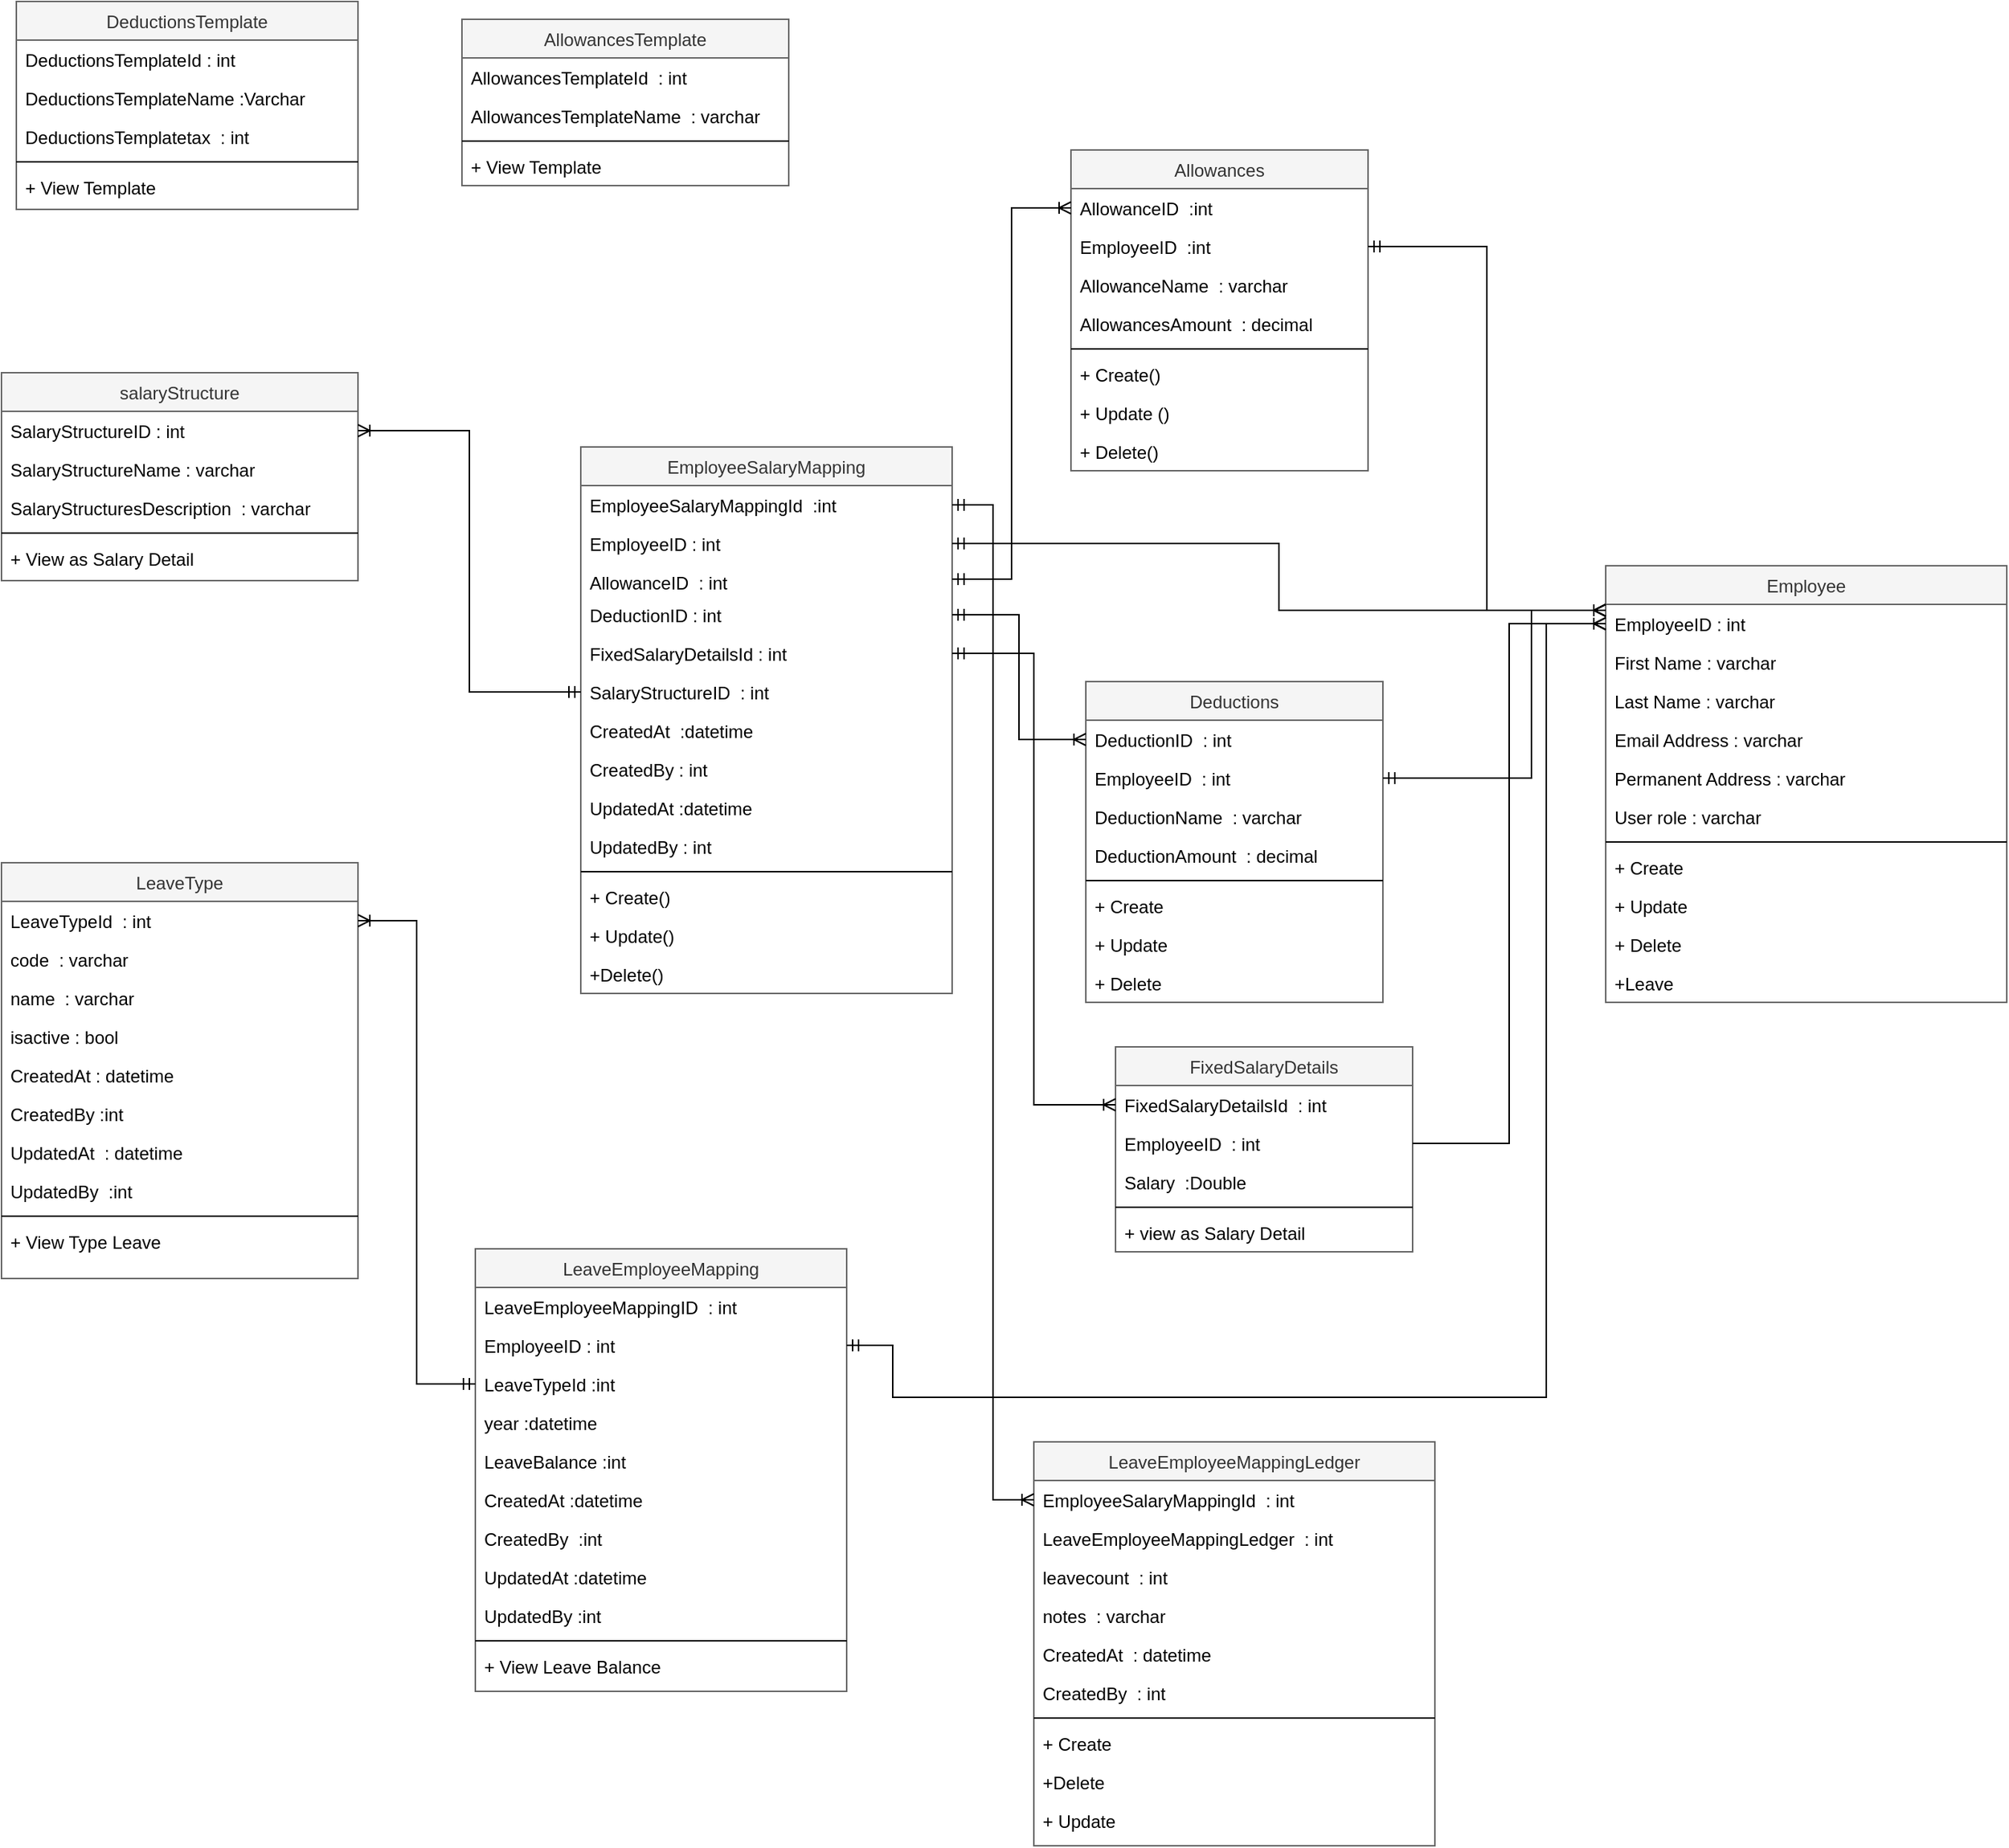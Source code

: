 <mxfile version="24.0.0" type="device">
  <diagram id="C5RBs43oDa-KdzZeNtuy" name="Page-1">
    <mxGraphModel dx="1247" dy="678" grid="1" gridSize="10" guides="1" tooltips="1" connect="1" arrows="1" fold="1" page="1" pageScale="1" pageWidth="827" pageHeight="1169" math="0" shadow="0">
      <root>
        <mxCell id="WIyWlLk6GJQsqaUBKTNV-0" />
        <mxCell id="WIyWlLk6GJQsqaUBKTNV-1" parent="WIyWlLk6GJQsqaUBKTNV-0" />
        <mxCell id="zkfFHV4jXpPFQw0GAbJ--0" value="Employee" style="swimlane;fontStyle=0;align=center;verticalAlign=top;childLayout=stackLayout;horizontal=1;startSize=26;horizontalStack=0;resizeParent=1;resizeLast=0;collapsible=1;marginBottom=0;rounded=0;shadow=0;strokeWidth=1;fillColor=#f5f5f5;fontColor=#333333;strokeColor=#666666;" parent="WIyWlLk6GJQsqaUBKTNV-1" vertex="1">
          <mxGeometry x="1160" y="400" width="270" height="294" as="geometry">
            <mxRectangle x="230" y="140" width="160" height="26" as="alternateBounds" />
          </mxGeometry>
        </mxCell>
        <mxCell id="zkfFHV4jXpPFQw0GAbJ--1" value="EmployeeID : int" style="text;align=left;verticalAlign=top;spacingLeft=4;spacingRight=4;overflow=hidden;rotatable=0;points=[[0,0.5],[1,0.5]];portConstraint=eastwest;" parent="zkfFHV4jXpPFQw0GAbJ--0" vertex="1">
          <mxGeometry y="26" width="270" height="26" as="geometry" />
        </mxCell>
        <mxCell id="zkfFHV4jXpPFQw0GAbJ--2" value="First Name : varchar" style="text;align=left;verticalAlign=top;spacingLeft=4;spacingRight=4;overflow=hidden;rotatable=0;points=[[0,0.5],[1,0.5]];portConstraint=eastwest;rounded=0;shadow=0;html=0;" parent="zkfFHV4jXpPFQw0GAbJ--0" vertex="1">
          <mxGeometry y="52" width="270" height="26" as="geometry" />
        </mxCell>
        <mxCell id="l7qwaDO7cJdVPo3V-h0B-66" value="Last Name : varchar" style="text;align=left;verticalAlign=top;spacingLeft=4;spacingRight=4;overflow=hidden;rotatable=0;points=[[0,0.5],[1,0.5]];portConstraint=eastwest;rounded=0;shadow=0;html=0;" parent="zkfFHV4jXpPFQw0GAbJ--0" vertex="1">
          <mxGeometry y="78" width="270" height="26" as="geometry" />
        </mxCell>
        <mxCell id="l7qwaDO7cJdVPo3V-h0B-56" value="Email Address : varchar" style="text;align=left;verticalAlign=top;spacingLeft=4;spacingRight=4;overflow=hidden;rotatable=0;points=[[0,0.5],[1,0.5]];portConstraint=eastwest;rounded=0;shadow=0;html=0;" parent="zkfFHV4jXpPFQw0GAbJ--0" vertex="1">
          <mxGeometry y="104" width="270" height="26" as="geometry" />
        </mxCell>
        <mxCell id="l7qwaDO7cJdVPo3V-h0B-57" value="Permanent Address : varchar" style="text;align=left;verticalAlign=top;spacingLeft=4;spacingRight=4;overflow=hidden;rotatable=0;points=[[0,0.5],[1,0.5]];portConstraint=eastwest;rounded=0;shadow=0;html=0;" parent="zkfFHV4jXpPFQw0GAbJ--0" vertex="1">
          <mxGeometry y="130" width="270" height="26" as="geometry" />
        </mxCell>
        <mxCell id="l7qwaDO7cJdVPo3V-h0B-58" value="User role : varchar" style="text;align=left;verticalAlign=top;spacingLeft=4;spacingRight=4;overflow=hidden;rotatable=0;points=[[0,0.5],[1,0.5]];portConstraint=eastwest;rounded=0;shadow=0;html=0;" parent="zkfFHV4jXpPFQw0GAbJ--0" vertex="1">
          <mxGeometry y="156" width="270" height="26" as="geometry" />
        </mxCell>
        <mxCell id="zkfFHV4jXpPFQw0GAbJ--4" value="" style="line;html=1;strokeWidth=1;align=left;verticalAlign=middle;spacingTop=-1;spacingLeft=3;spacingRight=3;rotatable=0;labelPosition=right;points=[];portConstraint=eastwest;" parent="zkfFHV4jXpPFQw0GAbJ--0" vertex="1">
          <mxGeometry y="182" width="270" height="8" as="geometry" />
        </mxCell>
        <mxCell id="UDZQQTCmkFuAUML0M9S1-17" value="+ Create" style="text;align=left;verticalAlign=top;spacingLeft=4;spacingRight=4;overflow=hidden;rotatable=0;points=[[0,0.5],[1,0.5]];portConstraint=eastwest;rounded=0;shadow=0;html=0;" vertex="1" parent="zkfFHV4jXpPFQw0GAbJ--0">
          <mxGeometry y="190" width="270" height="26" as="geometry" />
        </mxCell>
        <mxCell id="UDZQQTCmkFuAUML0M9S1-18" value="+ Update" style="text;align=left;verticalAlign=top;spacingLeft=4;spacingRight=4;overflow=hidden;rotatable=0;points=[[0,0.5],[1,0.5]];portConstraint=eastwest;rounded=0;shadow=0;html=0;" vertex="1" parent="zkfFHV4jXpPFQw0GAbJ--0">
          <mxGeometry y="216" width="270" height="26" as="geometry" />
        </mxCell>
        <mxCell id="UDZQQTCmkFuAUML0M9S1-19" value="+ Delete" style="text;align=left;verticalAlign=top;spacingLeft=4;spacingRight=4;overflow=hidden;rotatable=0;points=[[0,0.5],[1,0.5]];portConstraint=eastwest;rounded=0;shadow=0;html=0;" vertex="1" parent="zkfFHV4jXpPFQw0GAbJ--0">
          <mxGeometry y="242" width="270" height="26" as="geometry" />
        </mxCell>
        <mxCell id="UDZQQTCmkFuAUML0M9S1-20" value="+Leave" style="text;align=left;verticalAlign=top;spacingLeft=4;spacingRight=4;overflow=hidden;rotatable=0;points=[[0,0.5],[1,0.5]];portConstraint=eastwest;rounded=0;shadow=0;html=0;" vertex="1" parent="zkfFHV4jXpPFQw0GAbJ--0">
          <mxGeometry y="268" width="270" height="26" as="geometry" />
        </mxCell>
        <mxCell id="zkfFHV4jXpPFQw0GAbJ--6" value="salaryStructure" style="swimlane;fontStyle=0;align=center;verticalAlign=top;childLayout=stackLayout;horizontal=1;startSize=26;horizontalStack=0;resizeParent=1;resizeLast=0;collapsible=1;marginBottom=0;rounded=0;shadow=0;strokeWidth=1;fillColor=#f5f5f5;fontColor=#333333;strokeColor=#666666;" parent="WIyWlLk6GJQsqaUBKTNV-1" vertex="1">
          <mxGeometry x="80" y="270" width="240" height="140" as="geometry">
            <mxRectangle x="130" y="380" width="160" height="26" as="alternateBounds" />
          </mxGeometry>
        </mxCell>
        <mxCell id="zkfFHV4jXpPFQw0GAbJ--8" value="SalaryStructureID : int " style="text;align=left;verticalAlign=top;spacingLeft=4;spacingRight=4;overflow=hidden;rotatable=0;points=[[0,0.5],[1,0.5]];portConstraint=eastwest;rounded=0;shadow=0;html=0;" parent="zkfFHV4jXpPFQw0GAbJ--6" vertex="1">
          <mxGeometry y="26" width="240" height="26" as="geometry" />
        </mxCell>
        <mxCell id="l7qwaDO7cJdVPo3V-h0B-0" value="SalaryStructureName : varchar" style="text;align=left;verticalAlign=top;spacingLeft=4;spacingRight=4;overflow=hidden;rotatable=0;points=[[0,0.5],[1,0.5]];portConstraint=eastwest;rounded=0;shadow=0;html=0;" parent="zkfFHV4jXpPFQw0GAbJ--6" vertex="1">
          <mxGeometry y="52" width="240" height="26" as="geometry" />
        </mxCell>
        <mxCell id="l7qwaDO7cJdVPo3V-h0B-1" value="SalaryStructuresDescription  : varchar" style="text;align=left;verticalAlign=top;spacingLeft=4;spacingRight=4;overflow=hidden;rotatable=0;points=[[0,0.5],[1,0.5]];portConstraint=eastwest;rounded=0;shadow=0;html=0;" parent="zkfFHV4jXpPFQw0GAbJ--6" vertex="1">
          <mxGeometry y="78" width="240" height="26" as="geometry" />
        </mxCell>
        <mxCell id="zkfFHV4jXpPFQw0GAbJ--9" value="" style="line;html=1;strokeWidth=1;align=left;verticalAlign=middle;spacingTop=-1;spacingLeft=3;spacingRight=3;rotatable=0;labelPosition=right;points=[];portConstraint=eastwest;" parent="zkfFHV4jXpPFQw0GAbJ--6" vertex="1">
          <mxGeometry y="104" width="240" height="8" as="geometry" />
        </mxCell>
        <mxCell id="UDZQQTCmkFuAUML0M9S1-66" value="+ View as Salary Detail" style="text;align=left;verticalAlign=top;spacingLeft=4;spacingRight=4;overflow=hidden;rotatable=0;points=[[0,0.5],[1,0.5]];portConstraint=eastwest;rounded=0;shadow=0;html=0;" vertex="1" parent="zkfFHV4jXpPFQw0GAbJ--6">
          <mxGeometry y="112" width="240" height="26" as="geometry" />
        </mxCell>
        <mxCell id="zkfFHV4jXpPFQw0GAbJ--13" value="Allowances   " style="swimlane;fontStyle=0;align=center;verticalAlign=top;childLayout=stackLayout;horizontal=1;startSize=26;horizontalStack=0;resizeParent=1;resizeLast=0;collapsible=1;marginBottom=0;rounded=0;shadow=0;strokeWidth=1;fillColor=#f5f5f5;fontColor=#333333;strokeColor=#666666;" parent="WIyWlLk6GJQsqaUBKTNV-1" vertex="1">
          <mxGeometry x="800" y="120" width="200" height="216" as="geometry">
            <mxRectangle x="340" y="380" width="170" height="26" as="alternateBounds" />
          </mxGeometry>
        </mxCell>
        <mxCell id="zkfFHV4jXpPFQw0GAbJ--14" value="AllowanceID  :int" style="text;align=left;verticalAlign=top;spacingLeft=4;spacingRight=4;overflow=hidden;rotatable=0;points=[[0,0.5],[1,0.5]];portConstraint=eastwest;" parent="zkfFHV4jXpPFQw0GAbJ--13" vertex="1">
          <mxGeometry y="26" width="200" height="26" as="geometry" />
        </mxCell>
        <mxCell id="DMn0NqlIzRuPZ1gUSXcB-1" value="EmployeeID  :int" style="text;align=left;verticalAlign=top;spacingLeft=4;spacingRight=4;overflow=hidden;rotatable=0;points=[[0,0.5],[1,0.5]];portConstraint=eastwest;" parent="zkfFHV4jXpPFQw0GAbJ--13" vertex="1">
          <mxGeometry y="52" width="200" height="26" as="geometry" />
        </mxCell>
        <mxCell id="l7qwaDO7cJdVPo3V-h0B-2" value="AllowanceName  : varchar" style="text;align=left;verticalAlign=top;spacingLeft=4;spacingRight=4;overflow=hidden;rotatable=0;points=[[0,0.5],[1,0.5]];portConstraint=eastwest;" parent="zkfFHV4jXpPFQw0GAbJ--13" vertex="1">
          <mxGeometry y="78" width="200" height="26" as="geometry" />
        </mxCell>
        <mxCell id="l7qwaDO7cJdVPo3V-h0B-3" value="AllowancesAmount  : decimal" style="text;align=left;verticalAlign=top;spacingLeft=4;spacingRight=4;overflow=hidden;rotatable=0;points=[[0,0.5],[1,0.5]];portConstraint=eastwest;" parent="zkfFHV4jXpPFQw0GAbJ--13" vertex="1">
          <mxGeometry y="104" width="200" height="26" as="geometry" />
        </mxCell>
        <mxCell id="zkfFHV4jXpPFQw0GAbJ--15" value="" style="line;html=1;strokeWidth=1;align=left;verticalAlign=middle;spacingTop=-1;spacingLeft=3;spacingRight=3;rotatable=0;labelPosition=right;points=[];portConstraint=eastwest;" parent="zkfFHV4jXpPFQw0GAbJ--13" vertex="1">
          <mxGeometry y="130" width="200" height="8" as="geometry" />
        </mxCell>
        <mxCell id="UDZQQTCmkFuAUML0M9S1-22" value="+ Create()" style="text;align=left;verticalAlign=top;spacingLeft=4;spacingRight=4;overflow=hidden;rotatable=0;points=[[0,0.5],[1,0.5]];portConstraint=eastwest;" vertex="1" parent="zkfFHV4jXpPFQw0GAbJ--13">
          <mxGeometry y="138" width="200" height="26" as="geometry" />
        </mxCell>
        <mxCell id="UDZQQTCmkFuAUML0M9S1-64" value="+ Update ()" style="text;align=left;verticalAlign=top;spacingLeft=4;spacingRight=4;overflow=hidden;rotatable=0;points=[[0,0.5],[1,0.5]];portConstraint=eastwest;" vertex="1" parent="zkfFHV4jXpPFQw0GAbJ--13">
          <mxGeometry y="164" width="200" height="26" as="geometry" />
        </mxCell>
        <mxCell id="UDZQQTCmkFuAUML0M9S1-65" value="+ Delete()" style="text;align=left;verticalAlign=top;spacingLeft=4;spacingRight=4;overflow=hidden;rotatable=0;points=[[0,0.5],[1,0.5]];portConstraint=eastwest;" vertex="1" parent="zkfFHV4jXpPFQw0GAbJ--13">
          <mxGeometry y="190" width="200" height="26" as="geometry" />
        </mxCell>
        <mxCell id="zkfFHV4jXpPFQw0GAbJ--17" value="FixedSalaryDetails" style="swimlane;fontStyle=0;align=center;verticalAlign=top;childLayout=stackLayout;horizontal=1;startSize=26;horizontalStack=0;resizeParent=1;resizeLast=0;collapsible=1;marginBottom=0;rounded=0;shadow=0;strokeWidth=1;fillColor=#f5f5f5;fontColor=#333333;strokeColor=#666666;" parent="WIyWlLk6GJQsqaUBKTNV-1" vertex="1">
          <mxGeometry x="830" y="724" width="200" height="138" as="geometry">
            <mxRectangle x="550" y="140" width="160" height="26" as="alternateBounds" />
          </mxGeometry>
        </mxCell>
        <mxCell id="zkfFHV4jXpPFQw0GAbJ--18" value="FixedSalaryDetailsId  : int" style="text;align=left;verticalAlign=top;spacingLeft=4;spacingRight=4;overflow=hidden;rotatable=0;points=[[0,0.5],[1,0.5]];portConstraint=eastwest;" parent="zkfFHV4jXpPFQw0GAbJ--17" vertex="1">
          <mxGeometry y="26" width="200" height="26" as="geometry" />
        </mxCell>
        <mxCell id="zkfFHV4jXpPFQw0GAbJ--19" value="EmployeeID  : int" style="text;align=left;verticalAlign=top;spacingLeft=4;spacingRight=4;overflow=hidden;rotatable=0;points=[[0,0.5],[1,0.5]];portConstraint=eastwest;rounded=0;shadow=0;html=0;" parent="zkfFHV4jXpPFQw0GAbJ--17" vertex="1">
          <mxGeometry y="52" width="200" height="26" as="geometry" />
        </mxCell>
        <mxCell id="zkfFHV4jXpPFQw0GAbJ--20" value="Salary  :Double" style="text;align=left;verticalAlign=top;spacingLeft=4;spacingRight=4;overflow=hidden;rotatable=0;points=[[0,0.5],[1,0.5]];portConstraint=eastwest;rounded=0;shadow=0;html=0;" parent="zkfFHV4jXpPFQw0GAbJ--17" vertex="1">
          <mxGeometry y="78" width="200" height="26" as="geometry" />
        </mxCell>
        <mxCell id="zkfFHV4jXpPFQw0GAbJ--23" value="" style="line;html=1;strokeWidth=1;align=left;verticalAlign=middle;spacingTop=-1;spacingLeft=3;spacingRight=3;rotatable=0;labelPosition=right;points=[];portConstraint=eastwest;" parent="zkfFHV4jXpPFQw0GAbJ--17" vertex="1">
          <mxGeometry y="104" width="200" height="8" as="geometry" />
        </mxCell>
        <mxCell id="UDZQQTCmkFuAUML0M9S1-58" value="+ view as Salary Detail" style="text;align=left;verticalAlign=top;spacingLeft=4;spacingRight=4;overflow=hidden;rotatable=0;points=[[0,0.5],[1,0.5]];portConstraint=eastwest;rounded=0;shadow=0;html=0;" vertex="1" parent="zkfFHV4jXpPFQw0GAbJ--17">
          <mxGeometry y="112" width="200" height="26" as="geometry" />
        </mxCell>
        <mxCell id="DMn0NqlIzRuPZ1gUSXcB-2" value="AllowancesTemplate " style="swimlane;fontStyle=0;align=center;verticalAlign=top;childLayout=stackLayout;horizontal=1;startSize=26;horizontalStack=0;resizeParent=1;resizeLast=0;collapsible=1;marginBottom=0;rounded=0;shadow=0;strokeWidth=1;fillColor=#f5f5f5;fontColor=#333333;strokeColor=#666666;" parent="WIyWlLk6GJQsqaUBKTNV-1" vertex="1">
          <mxGeometry x="390" y="32" width="220" height="112" as="geometry">
            <mxRectangle x="340" y="380" width="170" height="26" as="alternateBounds" />
          </mxGeometry>
        </mxCell>
        <mxCell id="DMn0NqlIzRuPZ1gUSXcB-3" value="AllowancesTemplateId  : int" style="text;align=left;verticalAlign=top;spacingLeft=4;spacingRight=4;overflow=hidden;rotatable=0;points=[[0,0.5],[1,0.5]];portConstraint=eastwest;" parent="DMn0NqlIzRuPZ1gUSXcB-2" vertex="1">
          <mxGeometry y="26" width="220" height="26" as="geometry" />
        </mxCell>
        <mxCell id="DMn0NqlIzRuPZ1gUSXcB-5" value="AllowancesTemplateName  : varchar" style="text;align=left;verticalAlign=top;spacingLeft=4;spacingRight=4;overflow=hidden;rotatable=0;points=[[0,0.5],[1,0.5]];portConstraint=eastwest;" parent="DMn0NqlIzRuPZ1gUSXcB-2" vertex="1">
          <mxGeometry y="52" width="220" height="26" as="geometry" />
        </mxCell>
        <mxCell id="DMn0NqlIzRuPZ1gUSXcB-4" value="" style="line;html=1;strokeWidth=1;align=left;verticalAlign=middle;spacingTop=-1;spacingLeft=3;spacingRight=3;rotatable=0;labelPosition=right;points=[];portConstraint=eastwest;" parent="DMn0NqlIzRuPZ1gUSXcB-2" vertex="1">
          <mxGeometry y="78" width="220" height="8" as="geometry" />
        </mxCell>
        <mxCell id="UDZQQTCmkFuAUML0M9S1-29" value="+ View Template" style="text;align=left;verticalAlign=top;spacingLeft=4;spacingRight=4;overflow=hidden;rotatable=0;points=[[0,0.5],[1,0.5]];portConstraint=eastwest;" vertex="1" parent="DMn0NqlIzRuPZ1gUSXcB-2">
          <mxGeometry y="86" width="220" height="26" as="geometry" />
        </mxCell>
        <mxCell id="DMn0NqlIzRuPZ1gUSXcB-6" value="EmployeeSalaryMapping    " style="swimlane;fontStyle=0;align=center;verticalAlign=top;childLayout=stackLayout;horizontal=1;startSize=26;horizontalStack=0;resizeParent=1;resizeLast=0;collapsible=1;marginBottom=0;rounded=0;shadow=0;strokeWidth=1;fillColor=#f5f5f5;fontColor=#333333;strokeColor=#666666;" parent="WIyWlLk6GJQsqaUBKTNV-1" vertex="1">
          <mxGeometry x="470" y="320" width="250" height="368" as="geometry">
            <mxRectangle x="340" y="380" width="170" height="26" as="alternateBounds" />
          </mxGeometry>
        </mxCell>
        <mxCell id="DMn0NqlIzRuPZ1gUSXcB-7" value="EmployeeSalaryMappingId  :int" style="text;align=left;verticalAlign=top;spacingLeft=4;spacingRight=4;overflow=hidden;rotatable=0;points=[[0,0.5],[1,0.5]];portConstraint=eastwest;" parent="DMn0NqlIzRuPZ1gUSXcB-6" vertex="1">
          <mxGeometry y="26" width="250" height="26" as="geometry" />
        </mxCell>
        <mxCell id="DMn0NqlIzRuPZ1gUSXcB-9" value="EmployeeID : int" style="text;align=left;verticalAlign=top;spacingLeft=4;spacingRight=4;overflow=hidden;rotatable=0;points=[[0,0.5],[1,0.5]];portConstraint=eastwest;" parent="DMn0NqlIzRuPZ1gUSXcB-6" vertex="1">
          <mxGeometry y="52" width="250" height="26" as="geometry" />
        </mxCell>
        <mxCell id="l7qwaDO7cJdVPo3V-h0B-13" value="AllowanceID  : int" style="text;align=left;verticalAlign=top;spacingLeft=4;spacingRight=4;overflow=hidden;rotatable=0;points=[[0,0.5],[1,0.5]];portConstraint=eastwest;" parent="DMn0NqlIzRuPZ1gUSXcB-6" vertex="1">
          <mxGeometry y="78" width="250" height="22" as="geometry" />
        </mxCell>
        <mxCell id="l7qwaDO7cJdVPo3V-h0B-14" value="DeductionID : int" style="text;align=left;verticalAlign=top;spacingLeft=4;spacingRight=4;overflow=hidden;rotatable=0;points=[[0,0.5],[1,0.5]];portConstraint=eastwest;" parent="DMn0NqlIzRuPZ1gUSXcB-6" vertex="1">
          <mxGeometry y="100" width="250" height="26" as="geometry" />
        </mxCell>
        <mxCell id="l7qwaDO7cJdVPo3V-h0B-15" value="FixedSalaryDetailsId : int" style="text;align=left;verticalAlign=top;spacingLeft=4;spacingRight=4;overflow=hidden;rotatable=0;points=[[0,0.5],[1,0.5]];portConstraint=eastwest;" parent="DMn0NqlIzRuPZ1gUSXcB-6" vertex="1">
          <mxGeometry y="126" width="250" height="26" as="geometry" />
        </mxCell>
        <mxCell id="l7qwaDO7cJdVPo3V-h0B-16" value="SalaryStructureID  : int" style="text;align=left;verticalAlign=top;spacingLeft=4;spacingRight=4;overflow=hidden;rotatable=0;points=[[0,0.5],[1,0.5]];portConstraint=eastwest;" parent="DMn0NqlIzRuPZ1gUSXcB-6" vertex="1">
          <mxGeometry y="152" width="250" height="26" as="geometry" />
        </mxCell>
        <mxCell id="l7qwaDO7cJdVPo3V-h0B-17" value="CreatedAt  :datetime" style="text;align=left;verticalAlign=top;spacingLeft=4;spacingRight=4;overflow=hidden;rotatable=0;points=[[0,0.5],[1,0.5]];portConstraint=eastwest;" parent="DMn0NqlIzRuPZ1gUSXcB-6" vertex="1">
          <mxGeometry y="178" width="250" height="26" as="geometry" />
        </mxCell>
        <mxCell id="l7qwaDO7cJdVPo3V-h0B-18" value="CreatedBy : int" style="text;align=left;verticalAlign=top;spacingLeft=4;spacingRight=4;overflow=hidden;rotatable=0;points=[[0,0.5],[1,0.5]];portConstraint=eastwest;" parent="DMn0NqlIzRuPZ1gUSXcB-6" vertex="1">
          <mxGeometry y="204" width="250" height="26" as="geometry" />
        </mxCell>
        <mxCell id="l7qwaDO7cJdVPo3V-h0B-19" value="UpdatedAt :datetime" style="text;align=left;verticalAlign=top;spacingLeft=4;spacingRight=4;overflow=hidden;rotatable=0;points=[[0,0.5],[1,0.5]];portConstraint=eastwest;" parent="DMn0NqlIzRuPZ1gUSXcB-6" vertex="1">
          <mxGeometry y="230" width="250" height="26" as="geometry" />
        </mxCell>
        <mxCell id="l7qwaDO7cJdVPo3V-h0B-22" value="UpdatedBy : int" style="text;align=left;verticalAlign=top;spacingLeft=4;spacingRight=4;overflow=hidden;rotatable=0;points=[[0,0.5],[1,0.5]];portConstraint=eastwest;" parent="DMn0NqlIzRuPZ1gUSXcB-6" vertex="1">
          <mxGeometry y="256" width="250" height="26" as="geometry" />
        </mxCell>
        <mxCell id="DMn0NqlIzRuPZ1gUSXcB-8" value="" style="line;html=1;strokeWidth=1;align=left;verticalAlign=middle;spacingTop=-1;spacingLeft=3;spacingRight=3;rotatable=0;labelPosition=right;points=[];portConstraint=eastwest;" parent="DMn0NqlIzRuPZ1gUSXcB-6" vertex="1">
          <mxGeometry y="282" width="250" height="8" as="geometry" />
        </mxCell>
        <mxCell id="UDZQQTCmkFuAUML0M9S1-59" value="+ Create()" style="text;align=left;verticalAlign=top;spacingLeft=4;spacingRight=4;overflow=hidden;rotatable=0;points=[[0,0.5],[1,0.5]];portConstraint=eastwest;" vertex="1" parent="DMn0NqlIzRuPZ1gUSXcB-6">
          <mxGeometry y="290" width="250" height="26" as="geometry" />
        </mxCell>
        <mxCell id="UDZQQTCmkFuAUML0M9S1-60" value="+ Update() " style="text;align=left;verticalAlign=top;spacingLeft=4;spacingRight=4;overflow=hidden;rotatable=0;points=[[0,0.5],[1,0.5]];portConstraint=eastwest;" vertex="1" parent="DMn0NqlIzRuPZ1gUSXcB-6">
          <mxGeometry y="316" width="250" height="26" as="geometry" />
        </mxCell>
        <mxCell id="UDZQQTCmkFuAUML0M9S1-61" value="+Delete()" style="text;align=left;verticalAlign=top;spacingLeft=4;spacingRight=4;overflow=hidden;rotatable=0;points=[[0,0.5],[1,0.5]];portConstraint=eastwest;" vertex="1" parent="DMn0NqlIzRuPZ1gUSXcB-6">
          <mxGeometry y="342" width="250" height="26" as="geometry" />
        </mxCell>
        <mxCell id="DMn0NqlIzRuPZ1gUSXcB-14" value="DeductionsTemplate      " style="swimlane;fontStyle=0;align=center;verticalAlign=top;childLayout=stackLayout;horizontal=1;startSize=26;horizontalStack=0;resizeParent=1;resizeLast=0;collapsible=1;marginBottom=0;rounded=0;shadow=0;strokeWidth=1;fillColor=#f5f5f5;fontColor=#333333;strokeColor=#666666;" parent="WIyWlLk6GJQsqaUBKTNV-1" vertex="1">
          <mxGeometry x="90" y="20" width="230" height="140" as="geometry">
            <mxRectangle x="340" y="380" width="170" height="26" as="alternateBounds" />
          </mxGeometry>
        </mxCell>
        <mxCell id="DMn0NqlIzRuPZ1gUSXcB-15" value="DeductionsTemplateId : int " style="text;align=left;verticalAlign=top;spacingLeft=4;spacingRight=4;overflow=hidden;rotatable=0;points=[[0,0.5],[1,0.5]];portConstraint=eastwest;" parent="DMn0NqlIzRuPZ1gUSXcB-14" vertex="1">
          <mxGeometry y="26" width="230" height="26" as="geometry" />
        </mxCell>
        <mxCell id="DMn0NqlIzRuPZ1gUSXcB-17" value="DeductionsTemplateName :Varchar" style="text;align=left;verticalAlign=top;spacingLeft=4;spacingRight=4;overflow=hidden;rotatable=0;points=[[0,0.5],[1,0.5]];portConstraint=eastwest;" parent="DMn0NqlIzRuPZ1gUSXcB-14" vertex="1">
          <mxGeometry y="52" width="230" height="26" as="geometry" />
        </mxCell>
        <mxCell id="l7qwaDO7cJdVPo3V-h0B-24" value="DeductionsTemplatetax  : int " style="text;align=left;verticalAlign=top;spacingLeft=4;spacingRight=4;overflow=hidden;rotatable=0;points=[[0,0.5],[1,0.5]];portConstraint=eastwest;" parent="DMn0NqlIzRuPZ1gUSXcB-14" vertex="1">
          <mxGeometry y="78" width="230" height="26" as="geometry" />
        </mxCell>
        <mxCell id="DMn0NqlIzRuPZ1gUSXcB-16" value="" style="line;html=1;strokeWidth=1;align=left;verticalAlign=middle;spacingTop=-1;spacingLeft=3;spacingRight=3;rotatable=0;labelPosition=right;points=[];portConstraint=eastwest;" parent="DMn0NqlIzRuPZ1gUSXcB-14" vertex="1">
          <mxGeometry y="104" width="230" height="8" as="geometry" />
        </mxCell>
        <mxCell id="UDZQQTCmkFuAUML0M9S1-27" value="+ View Template" style="text;align=left;verticalAlign=top;spacingLeft=4;spacingRight=4;overflow=hidden;rotatable=0;points=[[0,0.5],[1,0.5]];portConstraint=eastwest;" vertex="1" parent="DMn0NqlIzRuPZ1gUSXcB-14">
          <mxGeometry y="112" width="230" height="26" as="geometry" />
        </mxCell>
        <mxCell id="DMn0NqlIzRuPZ1gUSXcB-18" value="LeaveType                " style="swimlane;fontStyle=0;align=center;verticalAlign=top;childLayout=stackLayout;horizontal=1;startSize=26;horizontalStack=0;resizeParent=1;resizeLast=0;collapsible=1;marginBottom=0;rounded=0;shadow=0;strokeWidth=1;fillColor=#f5f5f5;fontColor=#333333;strokeColor=#666666;" parent="WIyWlLk6GJQsqaUBKTNV-1" vertex="1">
          <mxGeometry x="80" y="600" width="240" height="280" as="geometry">
            <mxRectangle x="340" y="380" width="170" height="26" as="alternateBounds" />
          </mxGeometry>
        </mxCell>
        <mxCell id="DMn0NqlIzRuPZ1gUSXcB-19" value="LeaveTypeId  : int" style="text;align=left;verticalAlign=top;spacingLeft=4;spacingRight=4;overflow=hidden;rotatable=0;points=[[0,0.5],[1,0.5]];portConstraint=eastwest;" parent="DMn0NqlIzRuPZ1gUSXcB-18" vertex="1">
          <mxGeometry y="26" width="240" height="26" as="geometry" />
        </mxCell>
        <mxCell id="DMn0NqlIzRuPZ1gUSXcB-21" value="code  : varchar" style="text;align=left;verticalAlign=top;spacingLeft=4;spacingRight=4;overflow=hidden;rotatable=0;points=[[0,0.5],[1,0.5]];portConstraint=eastwest;" parent="DMn0NqlIzRuPZ1gUSXcB-18" vertex="1">
          <mxGeometry y="52" width="240" height="26" as="geometry" />
        </mxCell>
        <mxCell id="l7qwaDO7cJdVPo3V-h0B-26" value="name  : varchar" style="text;align=left;verticalAlign=top;spacingLeft=4;spacingRight=4;overflow=hidden;rotatable=0;points=[[0,0.5],[1,0.5]];portConstraint=eastwest;" parent="DMn0NqlIzRuPZ1gUSXcB-18" vertex="1">
          <mxGeometry y="78" width="240" height="26" as="geometry" />
        </mxCell>
        <mxCell id="l7qwaDO7cJdVPo3V-h0B-27" value="isactive : bool" style="text;align=left;verticalAlign=top;spacingLeft=4;spacingRight=4;overflow=hidden;rotatable=0;points=[[0,0.5],[1,0.5]];portConstraint=eastwest;" parent="DMn0NqlIzRuPZ1gUSXcB-18" vertex="1">
          <mxGeometry y="104" width="240" height="26" as="geometry" />
        </mxCell>
        <mxCell id="l7qwaDO7cJdVPo3V-h0B-28" value="CreatedAt : datetime" style="text;align=left;verticalAlign=top;spacingLeft=4;spacingRight=4;overflow=hidden;rotatable=0;points=[[0,0.5],[1,0.5]];portConstraint=eastwest;" parent="DMn0NqlIzRuPZ1gUSXcB-18" vertex="1">
          <mxGeometry y="130" width="240" height="26" as="geometry" />
        </mxCell>
        <mxCell id="l7qwaDO7cJdVPo3V-h0B-29" value="CreatedBy :int" style="text;align=left;verticalAlign=top;spacingLeft=4;spacingRight=4;overflow=hidden;rotatable=0;points=[[0,0.5],[1,0.5]];portConstraint=eastwest;" parent="DMn0NqlIzRuPZ1gUSXcB-18" vertex="1">
          <mxGeometry y="156" width="240" height="26" as="geometry" />
        </mxCell>
        <mxCell id="l7qwaDO7cJdVPo3V-h0B-30" value="UpdatedAt  : datetime" style="text;align=left;verticalAlign=top;spacingLeft=4;spacingRight=4;overflow=hidden;rotatable=0;points=[[0,0.5],[1,0.5]];portConstraint=eastwest;" parent="DMn0NqlIzRuPZ1gUSXcB-18" vertex="1">
          <mxGeometry y="182" width="240" height="26" as="geometry" />
        </mxCell>
        <mxCell id="l7qwaDO7cJdVPo3V-h0B-31" value="UpdatedBy  :int" style="text;align=left;verticalAlign=top;spacingLeft=4;spacingRight=4;overflow=hidden;rotatable=0;points=[[0,0.5],[1,0.5]];portConstraint=eastwest;" parent="DMn0NqlIzRuPZ1gUSXcB-18" vertex="1">
          <mxGeometry y="208" width="240" height="26" as="geometry" />
        </mxCell>
        <mxCell id="DMn0NqlIzRuPZ1gUSXcB-20" value="" style="line;html=1;strokeWidth=1;align=left;verticalAlign=middle;spacingTop=-1;spacingLeft=3;spacingRight=3;rotatable=0;labelPosition=right;points=[];portConstraint=eastwest;" parent="DMn0NqlIzRuPZ1gUSXcB-18" vertex="1">
          <mxGeometry y="234" width="240" height="8" as="geometry" />
        </mxCell>
        <mxCell id="UDZQQTCmkFuAUML0M9S1-42" value="+ View Type Leave" style="text;align=left;verticalAlign=top;spacingLeft=4;spacingRight=4;overflow=hidden;rotatable=0;points=[[0,0.5],[1,0.5]];portConstraint=eastwest;" vertex="1" parent="DMn0NqlIzRuPZ1gUSXcB-18">
          <mxGeometry y="242" width="240" height="26" as="geometry" />
        </mxCell>
        <mxCell id="DMn0NqlIzRuPZ1gUSXcB-22" value="LeaveEmployeeMapping " style="swimlane;fontStyle=0;align=center;verticalAlign=top;childLayout=stackLayout;horizontal=1;startSize=26;horizontalStack=0;resizeParent=1;resizeLast=0;collapsible=1;marginBottom=0;rounded=0;shadow=0;strokeWidth=1;fillColor=#f5f5f5;fontColor=#333333;strokeColor=#666666;" parent="WIyWlLk6GJQsqaUBKTNV-1" vertex="1">
          <mxGeometry x="399" y="860" width="250" height="298" as="geometry">
            <mxRectangle x="340" y="380" width="170" height="26" as="alternateBounds" />
          </mxGeometry>
        </mxCell>
        <mxCell id="DMn0NqlIzRuPZ1gUSXcB-23" value="LeaveEmployeeMappingID  : int" style="text;align=left;verticalAlign=top;spacingLeft=4;spacingRight=4;overflow=hidden;rotatable=0;points=[[0,0.5],[1,0.5]];portConstraint=eastwest;" parent="DMn0NqlIzRuPZ1gUSXcB-22" vertex="1">
          <mxGeometry y="26" width="250" height="26" as="geometry" />
        </mxCell>
        <mxCell id="DMn0NqlIzRuPZ1gUSXcB-25" value="EmployeeID : int" style="text;align=left;verticalAlign=top;spacingLeft=4;spacingRight=4;overflow=hidden;rotatable=0;points=[[0,0.5],[1,0.5]];portConstraint=eastwest;" parent="DMn0NqlIzRuPZ1gUSXcB-22" vertex="1">
          <mxGeometry y="52" width="250" height="26" as="geometry" />
        </mxCell>
        <mxCell id="l7qwaDO7cJdVPo3V-h0B-35" value="LeaveTypeId :int" style="text;align=left;verticalAlign=top;spacingLeft=4;spacingRight=4;overflow=hidden;rotatable=0;points=[[0,0.5],[1,0.5]];portConstraint=eastwest;" parent="DMn0NqlIzRuPZ1gUSXcB-22" vertex="1">
          <mxGeometry y="78" width="250" height="26" as="geometry" />
        </mxCell>
        <mxCell id="l7qwaDO7cJdVPo3V-h0B-36" value="year :datetime" style="text;align=left;verticalAlign=top;spacingLeft=4;spacingRight=4;overflow=hidden;rotatable=0;points=[[0,0.5],[1,0.5]];portConstraint=eastwest;" parent="DMn0NqlIzRuPZ1gUSXcB-22" vertex="1">
          <mxGeometry y="104" width="250" height="26" as="geometry" />
        </mxCell>
        <mxCell id="l7qwaDO7cJdVPo3V-h0B-37" value="LeaveBalance :int" style="text;align=left;verticalAlign=top;spacingLeft=4;spacingRight=4;overflow=hidden;rotatable=0;points=[[0,0.5],[1,0.5]];portConstraint=eastwest;" parent="DMn0NqlIzRuPZ1gUSXcB-22" vertex="1">
          <mxGeometry y="130" width="250" height="26" as="geometry" />
        </mxCell>
        <mxCell id="l7qwaDO7cJdVPo3V-h0B-38" value="CreatedAt :datetime" style="text;align=left;verticalAlign=top;spacingLeft=4;spacingRight=4;overflow=hidden;rotatable=0;points=[[0,0.5],[1,0.5]];portConstraint=eastwest;" parent="DMn0NqlIzRuPZ1gUSXcB-22" vertex="1">
          <mxGeometry y="156" width="250" height="26" as="geometry" />
        </mxCell>
        <mxCell id="l7qwaDO7cJdVPo3V-h0B-39" value="CreatedBy  :int" style="text;align=left;verticalAlign=top;spacingLeft=4;spacingRight=4;overflow=hidden;rotatable=0;points=[[0,0.5],[1,0.5]];portConstraint=eastwest;" parent="DMn0NqlIzRuPZ1gUSXcB-22" vertex="1">
          <mxGeometry y="182" width="250" height="26" as="geometry" />
        </mxCell>
        <mxCell id="l7qwaDO7cJdVPo3V-h0B-40" value="UpdatedAt :datetime" style="text;align=left;verticalAlign=top;spacingLeft=4;spacingRight=4;overflow=hidden;rotatable=0;points=[[0,0.5],[1,0.5]];portConstraint=eastwest;" parent="DMn0NqlIzRuPZ1gUSXcB-22" vertex="1">
          <mxGeometry y="208" width="250" height="26" as="geometry" />
        </mxCell>
        <mxCell id="l7qwaDO7cJdVPo3V-h0B-41" value="UpdatedBy :int" style="text;align=left;verticalAlign=top;spacingLeft=4;spacingRight=4;overflow=hidden;rotatable=0;points=[[0,0.5],[1,0.5]];portConstraint=eastwest;" parent="DMn0NqlIzRuPZ1gUSXcB-22" vertex="1">
          <mxGeometry y="234" width="250" height="26" as="geometry" />
        </mxCell>
        <mxCell id="DMn0NqlIzRuPZ1gUSXcB-24" value="" style="line;html=1;strokeWidth=1;align=left;verticalAlign=middle;spacingTop=-1;spacingLeft=3;spacingRight=3;rotatable=0;labelPosition=right;points=[];portConstraint=eastwest;" parent="DMn0NqlIzRuPZ1gUSXcB-22" vertex="1">
          <mxGeometry y="260" width="250" height="8" as="geometry" />
        </mxCell>
        <mxCell id="UDZQQTCmkFuAUML0M9S1-38" value="+ View Leave Balance" style="text;align=left;verticalAlign=top;spacingLeft=4;spacingRight=4;overflow=hidden;rotatable=0;points=[[0,0.5],[1,0.5]];portConstraint=eastwest;" vertex="1" parent="DMn0NqlIzRuPZ1gUSXcB-22">
          <mxGeometry y="268" width="250" height="26" as="geometry" />
        </mxCell>
        <mxCell id="UDZQQTCmkFuAUML0M9S1-55" value="&#xa;" style="text;align=left;verticalAlign=top;spacingLeft=4;spacingRight=4;overflow=hidden;rotatable=0;points=[[0,0.5],[1,0.5]];portConstraint=eastwest;" vertex="1" parent="DMn0NqlIzRuPZ1gUSXcB-22">
          <mxGeometry y="294" width="250" height="4" as="geometry" />
        </mxCell>
        <mxCell id="DMn0NqlIzRuPZ1gUSXcB-26" value="LeaveEmployeeMappingLedger " style="swimlane;fontStyle=0;align=center;verticalAlign=top;childLayout=stackLayout;horizontal=1;startSize=26;horizontalStack=0;resizeParent=1;resizeLast=0;collapsible=1;marginBottom=0;rounded=0;shadow=0;strokeWidth=1;fillColor=#f5f5f5;fontColor=#333333;strokeColor=#666666;" parent="WIyWlLk6GJQsqaUBKTNV-1" vertex="1">
          <mxGeometry x="775" y="990" width="270" height="272" as="geometry">
            <mxRectangle x="340" y="380" width="170" height="26" as="alternateBounds" />
          </mxGeometry>
        </mxCell>
        <mxCell id="DMn0NqlIzRuPZ1gUSXcB-29" value="EmployeeSalaryMappingId  : int" style="text;align=left;verticalAlign=top;spacingLeft=4;spacingRight=4;overflow=hidden;rotatable=0;points=[[0,0.5],[1,0.5]];portConstraint=eastwest;" parent="DMn0NqlIzRuPZ1gUSXcB-26" vertex="1">
          <mxGeometry y="26" width="270" height="26" as="geometry" />
        </mxCell>
        <mxCell id="DMn0NqlIzRuPZ1gUSXcB-27" value="LeaveEmployeeMappingLedger  : int" style="text;align=left;verticalAlign=top;spacingLeft=4;spacingRight=4;overflow=hidden;rotatable=0;points=[[0,0.5],[1,0.5]];portConstraint=eastwest;" parent="DMn0NqlIzRuPZ1gUSXcB-26" vertex="1">
          <mxGeometry y="52" width="270" height="26" as="geometry" />
        </mxCell>
        <mxCell id="l7qwaDO7cJdVPo3V-h0B-45" value="leavecount  : int " style="text;align=left;verticalAlign=top;spacingLeft=4;spacingRight=4;overflow=hidden;rotatable=0;points=[[0,0.5],[1,0.5]];portConstraint=eastwest;" parent="DMn0NqlIzRuPZ1gUSXcB-26" vertex="1">
          <mxGeometry y="78" width="270" height="26" as="geometry" />
        </mxCell>
        <mxCell id="l7qwaDO7cJdVPo3V-h0B-46" value="notes  : varchar" style="text;align=left;verticalAlign=top;spacingLeft=4;spacingRight=4;overflow=hidden;rotatable=0;points=[[0,0.5],[1,0.5]];portConstraint=eastwest;" parent="DMn0NqlIzRuPZ1gUSXcB-26" vertex="1">
          <mxGeometry y="104" width="270" height="26" as="geometry" />
        </mxCell>
        <mxCell id="l7qwaDO7cJdVPo3V-h0B-47" value="CreatedAt  : datetime" style="text;align=left;verticalAlign=top;spacingLeft=4;spacingRight=4;overflow=hidden;rotatable=0;points=[[0,0.5],[1,0.5]];portConstraint=eastwest;" parent="DMn0NqlIzRuPZ1gUSXcB-26" vertex="1">
          <mxGeometry y="130" width="270" height="26" as="geometry" />
        </mxCell>
        <mxCell id="l7qwaDO7cJdVPo3V-h0B-48" value="CreatedBy  : int" style="text;align=left;verticalAlign=top;spacingLeft=4;spacingRight=4;overflow=hidden;rotatable=0;points=[[0,0.5],[1,0.5]];portConstraint=eastwest;" parent="DMn0NqlIzRuPZ1gUSXcB-26" vertex="1">
          <mxGeometry y="156" width="270" height="26" as="geometry" />
        </mxCell>
        <mxCell id="DMn0NqlIzRuPZ1gUSXcB-28" value="" style="line;html=1;strokeWidth=1;align=left;verticalAlign=middle;spacingTop=-1;spacingLeft=3;spacingRight=3;rotatable=0;labelPosition=right;points=[];portConstraint=eastwest;" parent="DMn0NqlIzRuPZ1gUSXcB-26" vertex="1">
          <mxGeometry y="182" width="270" height="8" as="geometry" />
        </mxCell>
        <mxCell id="UDZQQTCmkFuAUML0M9S1-39" value="+ Create" style="text;align=left;verticalAlign=top;spacingLeft=4;spacingRight=4;overflow=hidden;rotatable=0;points=[[0,0.5],[1,0.5]];portConstraint=eastwest;" vertex="1" parent="DMn0NqlIzRuPZ1gUSXcB-26">
          <mxGeometry y="190" width="270" height="26" as="geometry" />
        </mxCell>
        <mxCell id="UDZQQTCmkFuAUML0M9S1-40" value="+Delete" style="text;align=left;verticalAlign=top;spacingLeft=4;spacingRight=4;overflow=hidden;rotatable=0;points=[[0,0.5],[1,0.5]];portConstraint=eastwest;" vertex="1" parent="DMn0NqlIzRuPZ1gUSXcB-26">
          <mxGeometry y="216" width="270" height="26" as="geometry" />
        </mxCell>
        <mxCell id="UDZQQTCmkFuAUML0M9S1-41" value="+ Update" style="text;align=left;verticalAlign=top;spacingLeft=4;spacingRight=4;overflow=hidden;rotatable=0;points=[[0,0.5],[1,0.5]];portConstraint=eastwest;" vertex="1" parent="DMn0NqlIzRuPZ1gUSXcB-26">
          <mxGeometry y="242" width="270" height="26" as="geometry" />
        </mxCell>
        <mxCell id="l7qwaDO7cJdVPo3V-h0B-6" value="Deductions" style="swimlane;fontStyle=0;align=center;verticalAlign=top;childLayout=stackLayout;horizontal=1;startSize=26;horizontalStack=0;resizeParent=1;resizeLast=0;collapsible=1;marginBottom=0;rounded=0;shadow=0;strokeWidth=1;fillColor=#f5f5f5;fontColor=#333333;strokeColor=#666666;" parent="WIyWlLk6GJQsqaUBKTNV-1" vertex="1">
          <mxGeometry x="810" y="478" width="200" height="216" as="geometry">
            <mxRectangle x="340" y="380" width="170" height="26" as="alternateBounds" />
          </mxGeometry>
        </mxCell>
        <mxCell id="l7qwaDO7cJdVPo3V-h0B-7" value="DeductionID  : int" style="text;align=left;verticalAlign=top;spacingLeft=4;spacingRight=4;overflow=hidden;rotatable=0;points=[[0,0.5],[1,0.5]];portConstraint=eastwest;" parent="l7qwaDO7cJdVPo3V-h0B-6" vertex="1">
          <mxGeometry y="26" width="200" height="26" as="geometry" />
        </mxCell>
        <mxCell id="UDZQQTCmkFuAUML0M9S1-26" style="edgeStyle=orthogonalEdgeStyle;rounded=0;orthogonalLoop=1;jettySize=auto;html=1;endArrow=ERoneToMany;endFill=0;startArrow=ERmandOne;startFill=0;" edge="1" parent="l7qwaDO7cJdVPo3V-h0B-6" source="l7qwaDO7cJdVPo3V-h0B-9">
          <mxGeometry relative="1" as="geometry">
            <mxPoint x="350" y="-48" as="targetPoint" />
            <Array as="points">
              <mxPoint x="300" y="65" />
              <mxPoint x="300" y="-48" />
            </Array>
          </mxGeometry>
        </mxCell>
        <mxCell id="l7qwaDO7cJdVPo3V-h0B-9" value="EmployeeID  : int" style="text;align=left;verticalAlign=top;spacingLeft=4;spacingRight=4;overflow=hidden;rotatable=0;points=[[0,0.5],[1,0.5]];portConstraint=eastwest;" parent="l7qwaDO7cJdVPo3V-h0B-6" vertex="1">
          <mxGeometry y="52" width="200" height="26" as="geometry" />
        </mxCell>
        <mxCell id="l7qwaDO7cJdVPo3V-h0B-10" value="DeductionName  : varchar" style="text;align=left;verticalAlign=top;spacingLeft=4;spacingRight=4;overflow=hidden;rotatable=0;points=[[0,0.5],[1,0.5]];portConstraint=eastwest;" parent="l7qwaDO7cJdVPo3V-h0B-6" vertex="1">
          <mxGeometry y="78" width="200" height="26" as="geometry" />
        </mxCell>
        <mxCell id="l7qwaDO7cJdVPo3V-h0B-11" value="DeductionAmount  : decimal" style="text;align=left;verticalAlign=top;spacingLeft=4;spacingRight=4;overflow=hidden;rotatable=0;points=[[0,0.5],[1,0.5]];portConstraint=eastwest;" parent="l7qwaDO7cJdVPo3V-h0B-6" vertex="1">
          <mxGeometry y="104" width="200" height="26" as="geometry" />
        </mxCell>
        <mxCell id="l7qwaDO7cJdVPo3V-h0B-8" value="" style="line;html=1;strokeWidth=1;align=left;verticalAlign=middle;spacingTop=-1;spacingLeft=3;spacingRight=3;rotatable=0;labelPosition=right;points=[];portConstraint=eastwest;" parent="l7qwaDO7cJdVPo3V-h0B-6" vertex="1">
          <mxGeometry y="130" width="200" height="8" as="geometry" />
        </mxCell>
        <mxCell id="UDZQQTCmkFuAUML0M9S1-56" value="+ Create" style="text;align=left;verticalAlign=top;spacingLeft=4;spacingRight=4;overflow=hidden;rotatable=0;points=[[0,0.5],[1,0.5]];portConstraint=eastwest;" vertex="1" parent="l7qwaDO7cJdVPo3V-h0B-6">
          <mxGeometry y="138" width="200" height="26" as="geometry" />
        </mxCell>
        <mxCell id="UDZQQTCmkFuAUML0M9S1-62" value="+ Update" style="text;align=left;verticalAlign=top;spacingLeft=4;spacingRight=4;overflow=hidden;rotatable=0;points=[[0,0.5],[1,0.5]];portConstraint=eastwest;" vertex="1" parent="l7qwaDO7cJdVPo3V-h0B-6">
          <mxGeometry y="164" width="200" height="26" as="geometry" />
        </mxCell>
        <mxCell id="UDZQQTCmkFuAUML0M9S1-63" value="+ Delete" style="text;align=left;verticalAlign=top;spacingLeft=4;spacingRight=4;overflow=hidden;rotatable=0;points=[[0,0.5],[1,0.5]];portConstraint=eastwest;" vertex="1" parent="l7qwaDO7cJdVPo3V-h0B-6">
          <mxGeometry y="190" width="200" height="26" as="geometry" />
        </mxCell>
        <mxCell id="UDZQQTCmkFuAUML0M9S1-0" style="edgeStyle=orthogonalEdgeStyle;rounded=0;orthogonalLoop=1;jettySize=auto;html=1;entryX=0;entryY=0.5;entryDx=0;entryDy=0;startArrow=ERoneToMany;startFill=0;endArrow=ERmandOne;endFill=0;" edge="1" parent="WIyWlLk6GJQsqaUBKTNV-1" source="DMn0NqlIzRuPZ1gUSXcB-19" target="l7qwaDO7cJdVPo3V-h0B-35">
          <mxGeometry relative="1" as="geometry" />
        </mxCell>
        <mxCell id="UDZQQTCmkFuAUML0M9S1-1" style="edgeStyle=orthogonalEdgeStyle;rounded=0;orthogonalLoop=1;jettySize=auto;html=1;exitX=1;exitY=0.5;exitDx=0;exitDy=0;entryX=0;entryY=0.5;entryDx=0;entryDy=0;startArrow=ERoneToMany;startFill=0;endArrow=ERmandOne;endFill=0;" edge="1" parent="WIyWlLk6GJQsqaUBKTNV-1" source="zkfFHV4jXpPFQw0GAbJ--8" target="l7qwaDO7cJdVPo3V-h0B-16">
          <mxGeometry relative="1" as="geometry" />
        </mxCell>
        <mxCell id="UDZQQTCmkFuAUML0M9S1-2" style="edgeStyle=orthogonalEdgeStyle;rounded=0;orthogonalLoop=1;jettySize=auto;html=1;exitX=1;exitY=0.5;exitDx=0;exitDy=0;entryX=0;entryY=0.154;entryDx=0;entryDy=0;entryPerimeter=0;endArrow=ERoneToMany;endFill=0;startArrow=ERmandOne;startFill=0;" edge="1" parent="WIyWlLk6GJQsqaUBKTNV-1" source="DMn0NqlIzRuPZ1gUSXcB-9" target="zkfFHV4jXpPFQw0GAbJ--1">
          <mxGeometry relative="1" as="geometry" />
        </mxCell>
        <mxCell id="UDZQQTCmkFuAUML0M9S1-3" style="edgeStyle=orthogonalEdgeStyle;rounded=0;orthogonalLoop=1;jettySize=auto;html=1;exitX=1;exitY=0.5;exitDx=0;exitDy=0;entryX=0;entryY=0.5;entryDx=0;entryDy=0;endArrow=ERoneToMany;endFill=0;startArrow=ERmandOne;startFill=0;" edge="1" parent="WIyWlLk6GJQsqaUBKTNV-1" source="l7qwaDO7cJdVPo3V-h0B-13" target="zkfFHV4jXpPFQw0GAbJ--14">
          <mxGeometry relative="1" as="geometry" />
        </mxCell>
        <mxCell id="UDZQQTCmkFuAUML0M9S1-4" style="edgeStyle=orthogonalEdgeStyle;rounded=0;orthogonalLoop=1;jettySize=auto;html=1;exitX=1;exitY=0.5;exitDx=0;exitDy=0;entryX=0;entryY=0.5;entryDx=0;entryDy=0;endArrow=ERoneToMany;endFill=0;startArrow=ERmandOne;startFill=0;" edge="1" parent="WIyWlLk6GJQsqaUBKTNV-1" source="l7qwaDO7cJdVPo3V-h0B-14" target="l7qwaDO7cJdVPo3V-h0B-7">
          <mxGeometry relative="1" as="geometry" />
        </mxCell>
        <mxCell id="UDZQQTCmkFuAUML0M9S1-5" style="edgeStyle=orthogonalEdgeStyle;rounded=0;orthogonalLoop=1;jettySize=auto;html=1;exitX=1;exitY=0.5;exitDx=0;exitDy=0;endArrow=ERoneToMany;endFill=0;startArrow=ERmandOne;startFill=0;" edge="1" parent="WIyWlLk6GJQsqaUBKTNV-1" source="l7qwaDO7cJdVPo3V-h0B-15" target="zkfFHV4jXpPFQw0GAbJ--18">
          <mxGeometry relative="1" as="geometry" />
        </mxCell>
        <mxCell id="UDZQQTCmkFuAUML0M9S1-6" style="edgeStyle=orthogonalEdgeStyle;rounded=0;orthogonalLoop=1;jettySize=auto;html=1;exitX=1;exitY=0.5;exitDx=0;exitDy=0;entryX=0;entryY=0.5;entryDx=0;entryDy=0;startArrow=ERmandOne;startFill=0;endArrow=ERoneToMany;endFill=0;" edge="1" parent="WIyWlLk6GJQsqaUBKTNV-1" source="DMn0NqlIzRuPZ1gUSXcB-7" target="DMn0NqlIzRuPZ1gUSXcB-29">
          <mxGeometry relative="1" as="geometry" />
        </mxCell>
        <mxCell id="UDZQQTCmkFuAUML0M9S1-8" style="edgeStyle=orthogonalEdgeStyle;rounded=0;orthogonalLoop=1;jettySize=auto;html=1;exitX=1;exitY=0.5;exitDx=0;exitDy=0;entryX=0;entryY=0.5;entryDx=0;entryDy=0;endArrow=ERoneToMany;endFill=0;" edge="1" parent="WIyWlLk6GJQsqaUBKTNV-1" source="zkfFHV4jXpPFQw0GAbJ--19" target="zkfFHV4jXpPFQw0GAbJ--1">
          <mxGeometry relative="1" as="geometry" />
        </mxCell>
        <mxCell id="UDZQQTCmkFuAUML0M9S1-11" style="edgeStyle=orthogonalEdgeStyle;rounded=0;orthogonalLoop=1;jettySize=auto;html=1;entryX=0;entryY=0.5;entryDx=0;entryDy=0;endArrow=ERoneToMany;endFill=0;startArrow=ERmandOne;startFill=0;" edge="1" parent="WIyWlLk6GJQsqaUBKTNV-1" source="DMn0NqlIzRuPZ1gUSXcB-25" target="zkfFHV4jXpPFQw0GAbJ--1">
          <mxGeometry relative="1" as="geometry">
            <Array as="points">
              <mxPoint x="680" y="925" />
              <mxPoint x="680" y="960" />
              <mxPoint x="1120" y="960" />
              <mxPoint x="1120" y="439" />
            </Array>
          </mxGeometry>
        </mxCell>
        <mxCell id="UDZQQTCmkFuAUML0M9S1-13" style="edgeStyle=orthogonalEdgeStyle;rounded=0;orthogonalLoop=1;jettySize=auto;html=1;entryX=0;entryY=0.154;entryDx=0;entryDy=0;entryPerimeter=0;endArrow=ERoneToMany;endFill=0;startArrow=ERmandOne;startFill=0;" edge="1" parent="WIyWlLk6GJQsqaUBKTNV-1" source="DMn0NqlIzRuPZ1gUSXcB-1" target="zkfFHV4jXpPFQw0GAbJ--1">
          <mxGeometry relative="1" as="geometry" />
        </mxCell>
      </root>
    </mxGraphModel>
  </diagram>
</mxfile>

